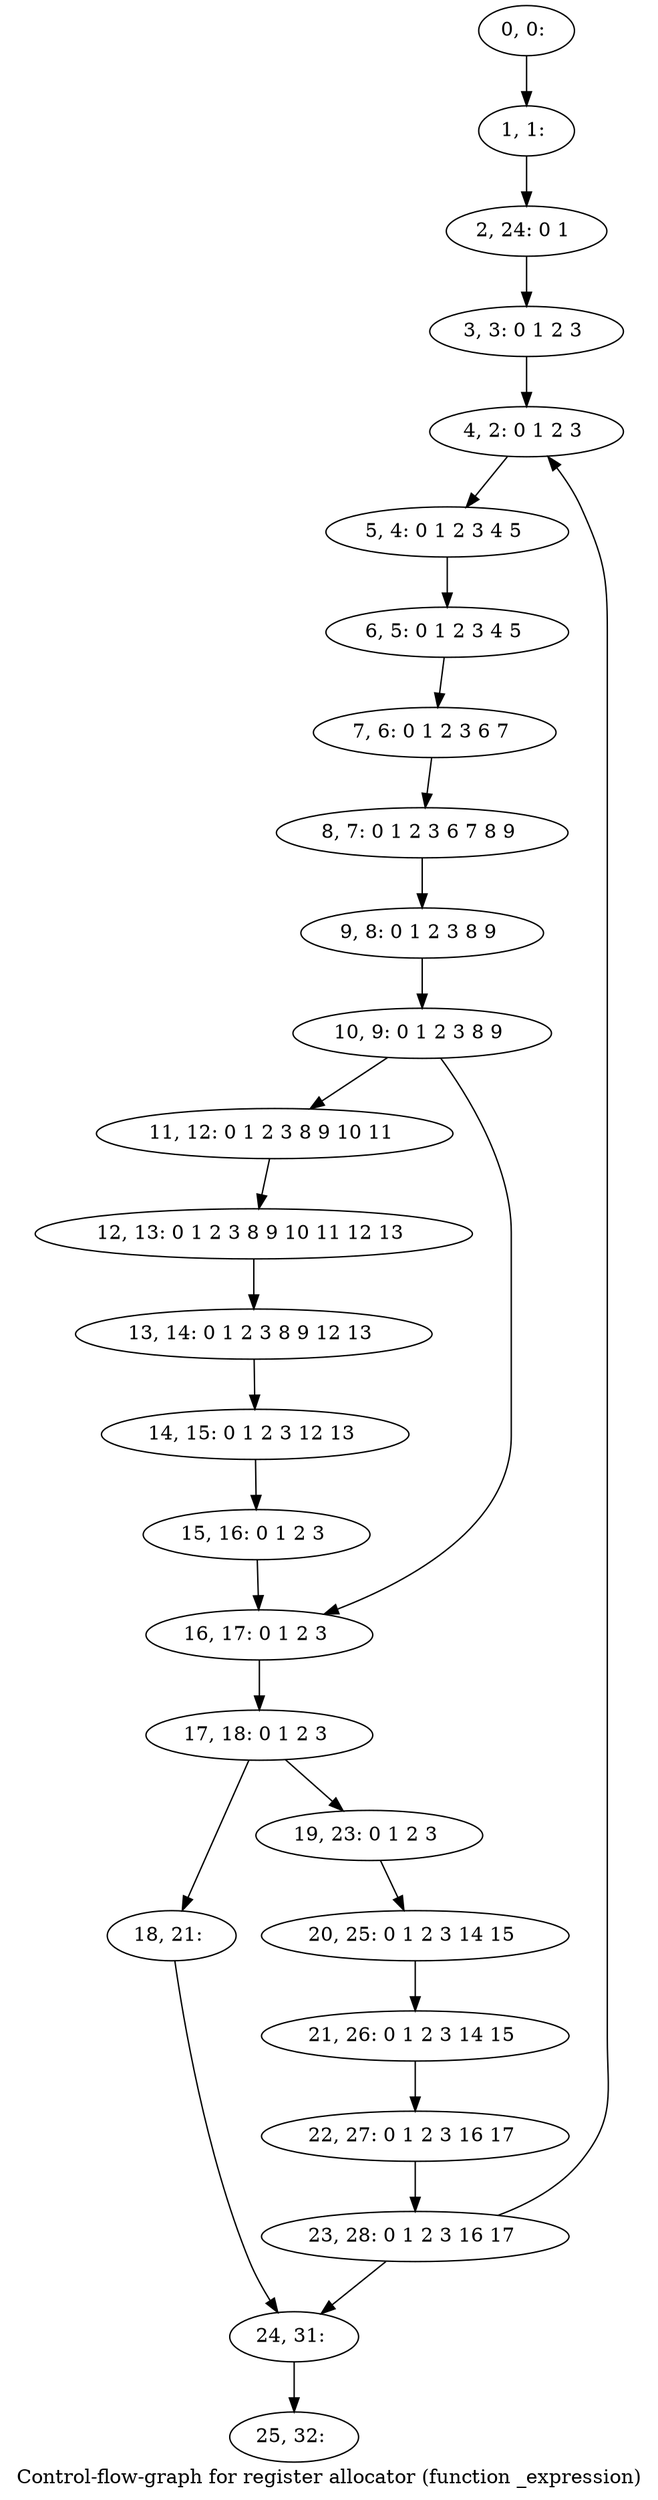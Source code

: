 digraph G {
graph [label="Control-flow-graph for register allocator (function _expression)"]
0[label="0, 0: "];
1[label="1, 1: "];
2[label="2, 24: 0 1 "];
3[label="3, 3: 0 1 2 3 "];
4[label="4, 2: 0 1 2 3 "];
5[label="5, 4: 0 1 2 3 4 5 "];
6[label="6, 5: 0 1 2 3 4 5 "];
7[label="7, 6: 0 1 2 3 6 7 "];
8[label="8, 7: 0 1 2 3 6 7 8 9 "];
9[label="9, 8: 0 1 2 3 8 9 "];
10[label="10, 9: 0 1 2 3 8 9 "];
11[label="11, 12: 0 1 2 3 8 9 10 11 "];
12[label="12, 13: 0 1 2 3 8 9 10 11 12 13 "];
13[label="13, 14: 0 1 2 3 8 9 12 13 "];
14[label="14, 15: 0 1 2 3 12 13 "];
15[label="15, 16: 0 1 2 3 "];
16[label="16, 17: 0 1 2 3 "];
17[label="17, 18: 0 1 2 3 "];
18[label="18, 21: "];
19[label="19, 23: 0 1 2 3 "];
20[label="20, 25: 0 1 2 3 14 15 "];
21[label="21, 26: 0 1 2 3 14 15 "];
22[label="22, 27: 0 1 2 3 16 17 "];
23[label="23, 28: 0 1 2 3 16 17 "];
24[label="24, 31: "];
25[label="25, 32: "];
0->1 ;
1->2 ;
2->3 ;
3->4 ;
4->5 ;
5->6 ;
6->7 ;
7->8 ;
8->9 ;
9->10 ;
10->11 ;
10->16 ;
11->12 ;
12->13 ;
13->14 ;
14->15 ;
15->16 ;
16->17 ;
17->18 ;
17->19 ;
18->24 ;
19->20 ;
20->21 ;
21->22 ;
22->23 ;
23->24 ;
23->4 ;
24->25 ;
}
